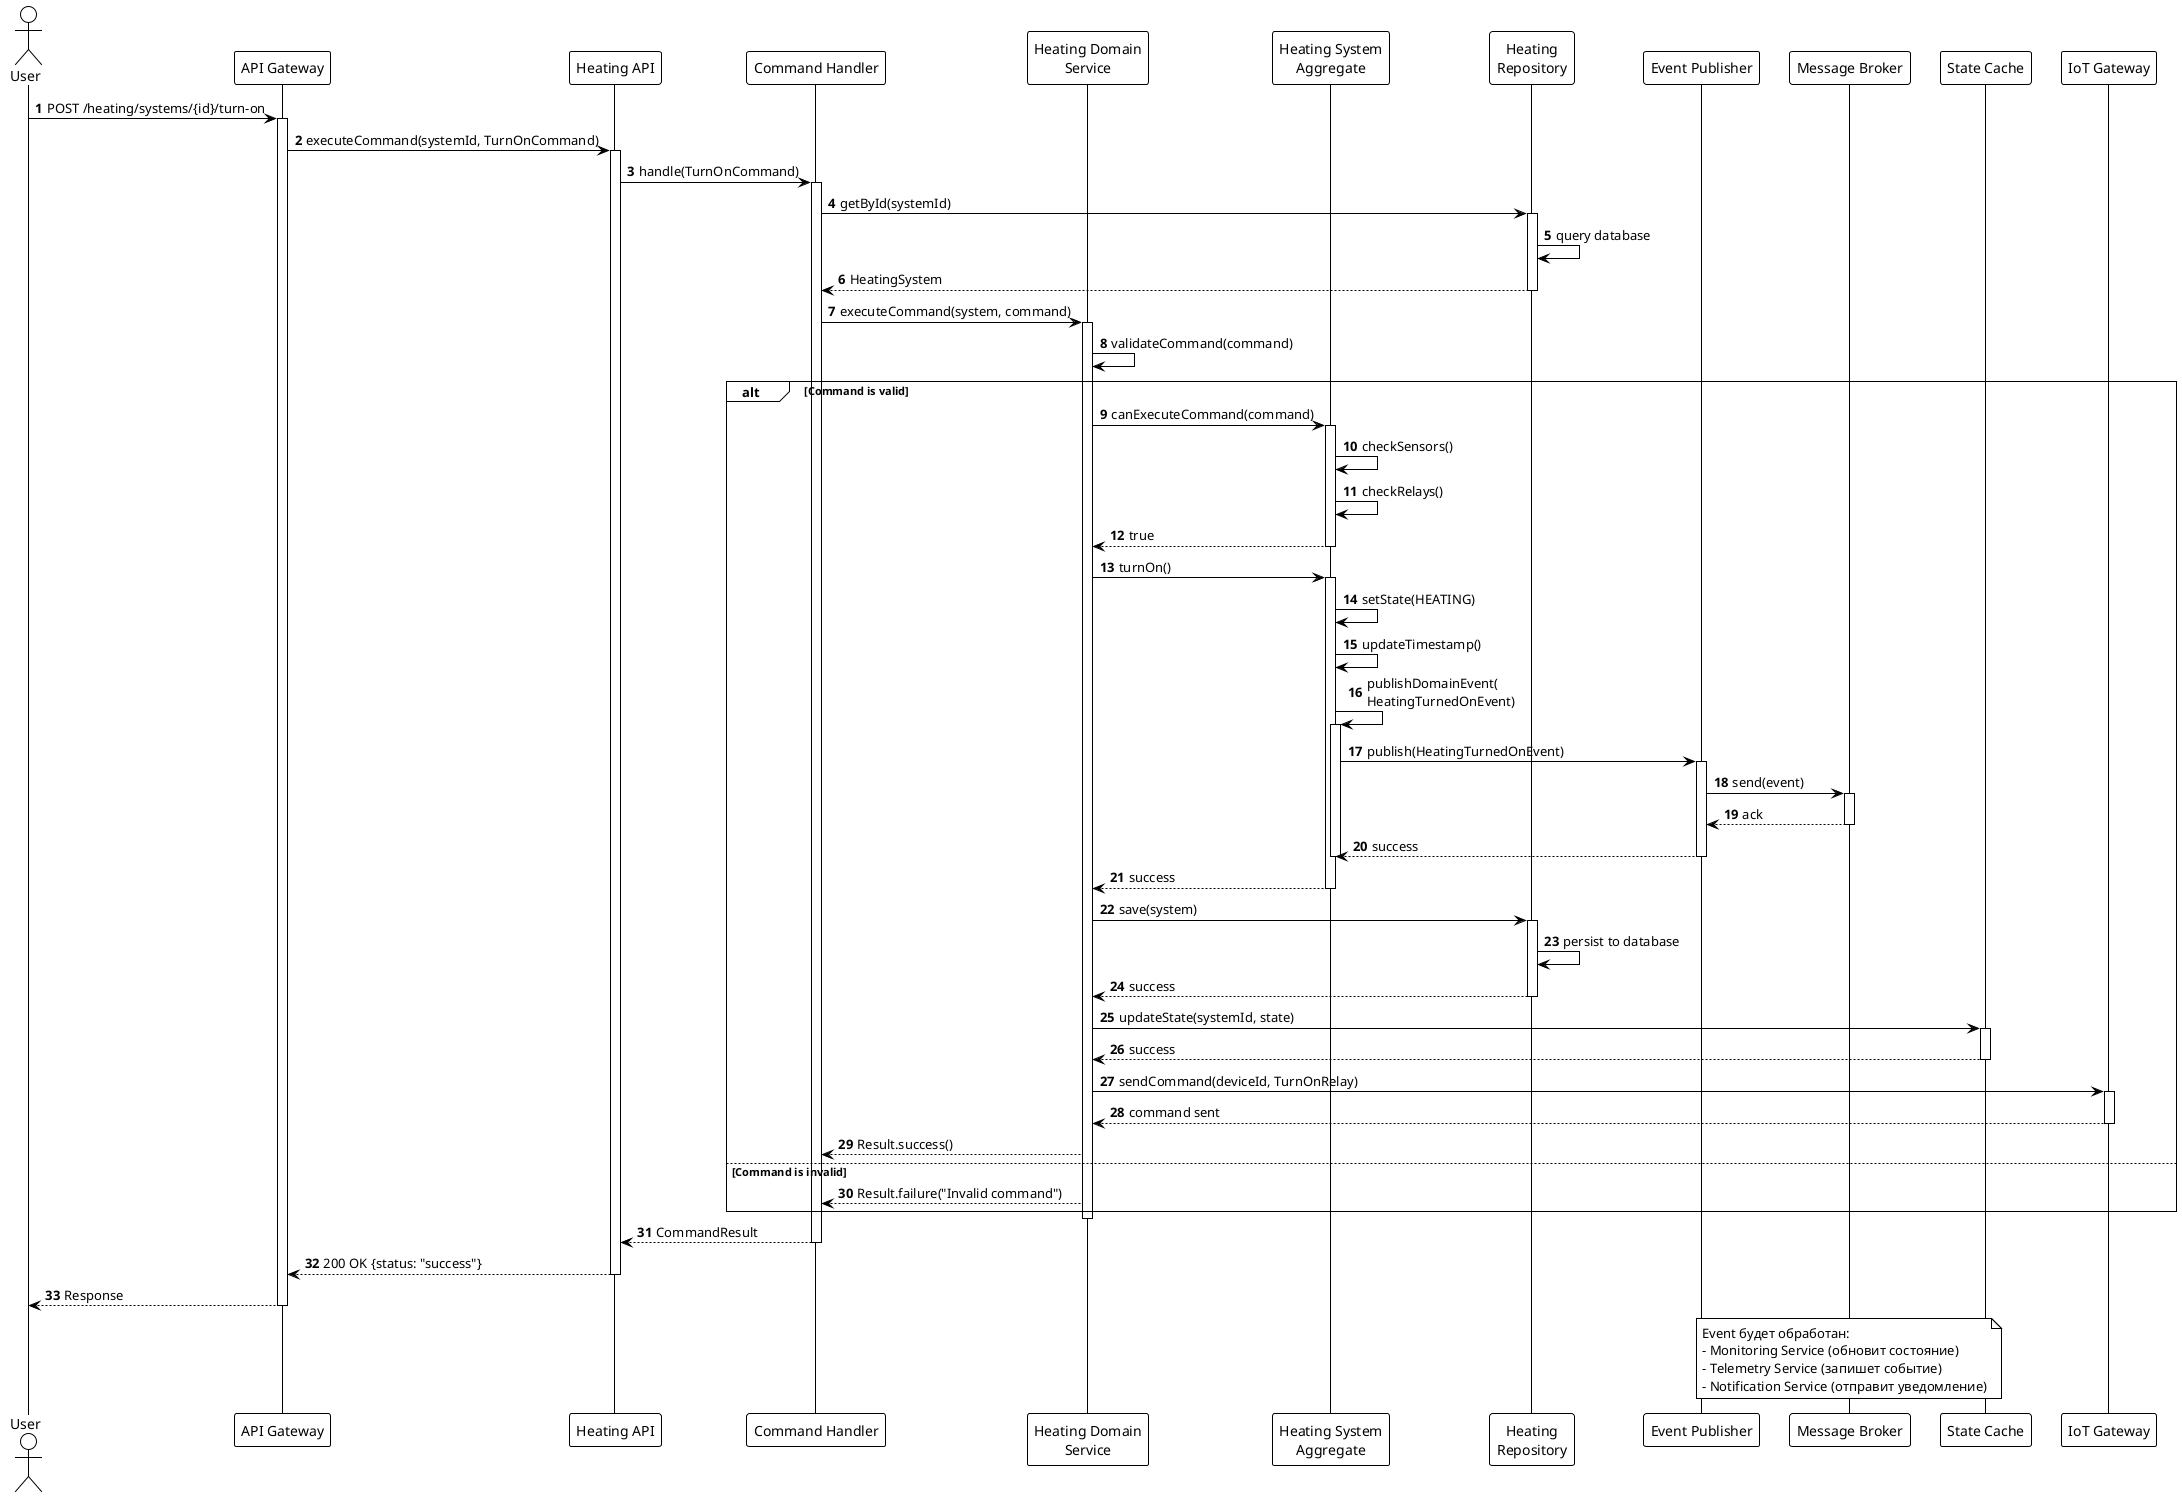 @startuml Heating_Command_Processing_Sequence
!theme plain
autonumber

actor User
participant "API Gateway" as Gateway
participant "Heating API" as API
participant "Command Handler" as Handler
participant "Heating Domain\nService" as DomainService
participant "Heating System\nAggregate" as Aggregate
participant "Heating\nRepository" as Repo
participant "Event Publisher" as EventPub
participant "Message Broker" as Broker
participant "State Cache" as Cache
participant "IoT Gateway" as IoT

User -> Gateway: POST /heating/systems/{id}/turn-on
activate Gateway

Gateway -> API: executeCommand(systemId, TurnOnCommand)
activate API

API -> Handler: handle(TurnOnCommand)
activate Handler

Handler -> Repo: getById(systemId)
activate Repo
Repo -> Repo: query database
Repo --> Handler: HeatingSystem
deactivate Repo

Handler -> DomainService: executeCommand(system, command)
activate DomainService

DomainService -> DomainService: validateCommand(command)

alt Command is valid
    DomainService -> Aggregate: canExecuteCommand(command)
    activate Aggregate

    Aggregate -> Aggregate: checkSensors()
    Aggregate -> Aggregate: checkRelays()
    Aggregate --> DomainService: true
    deactivate Aggregate

    DomainService -> Aggregate: turnOn()
    activate Aggregate

    Aggregate -> Aggregate: setState(HEATING)
    Aggregate -> Aggregate: updateTimestamp()

    Aggregate -> Aggregate: publishDomainEvent(\nHeatingTurnedOnEvent)
    activate Aggregate
    Aggregate -> EventPub: publish(HeatingTurnedOnEvent)
    activate EventPub
    EventPub -> Broker: send(event)
    activate Broker
    Broker --> EventPub: ack
    deactivate Broker
    EventPub --> Aggregate: success
    deactivate EventPub
    deactivate Aggregate

    Aggregate --> DomainService: success
    deactivate Aggregate

    DomainService -> Repo: save(system)
    activate Repo
    Repo -> Repo: persist to database
    Repo --> DomainService: success
    deactivate Repo

    DomainService -> Cache: updateState(systemId, state)
    activate Cache
    Cache --> DomainService: success
    deactivate Cache

    DomainService -> IoT: sendCommand(deviceId, TurnOnRelay)
    activate IoT
    IoT --> DomainService: command sent
    deactivate IoT

    DomainService --> Handler: Result.success()

else Command is invalid
    DomainService --> Handler: Result.failure("Invalid command")
end

deactivate DomainService

Handler --> API: CommandResult
deactivate Handler

API --> Gateway: 200 OK {status: "success"}
deactivate API

Gateway --> User: Response
deactivate Gateway

note over Broker
    Event будет обработан:
    - Monitoring Service (обновит состояние)
    - Telemetry Service (запишет событие)
    - Notification Service (отправит уведомление)
end note

@enduml